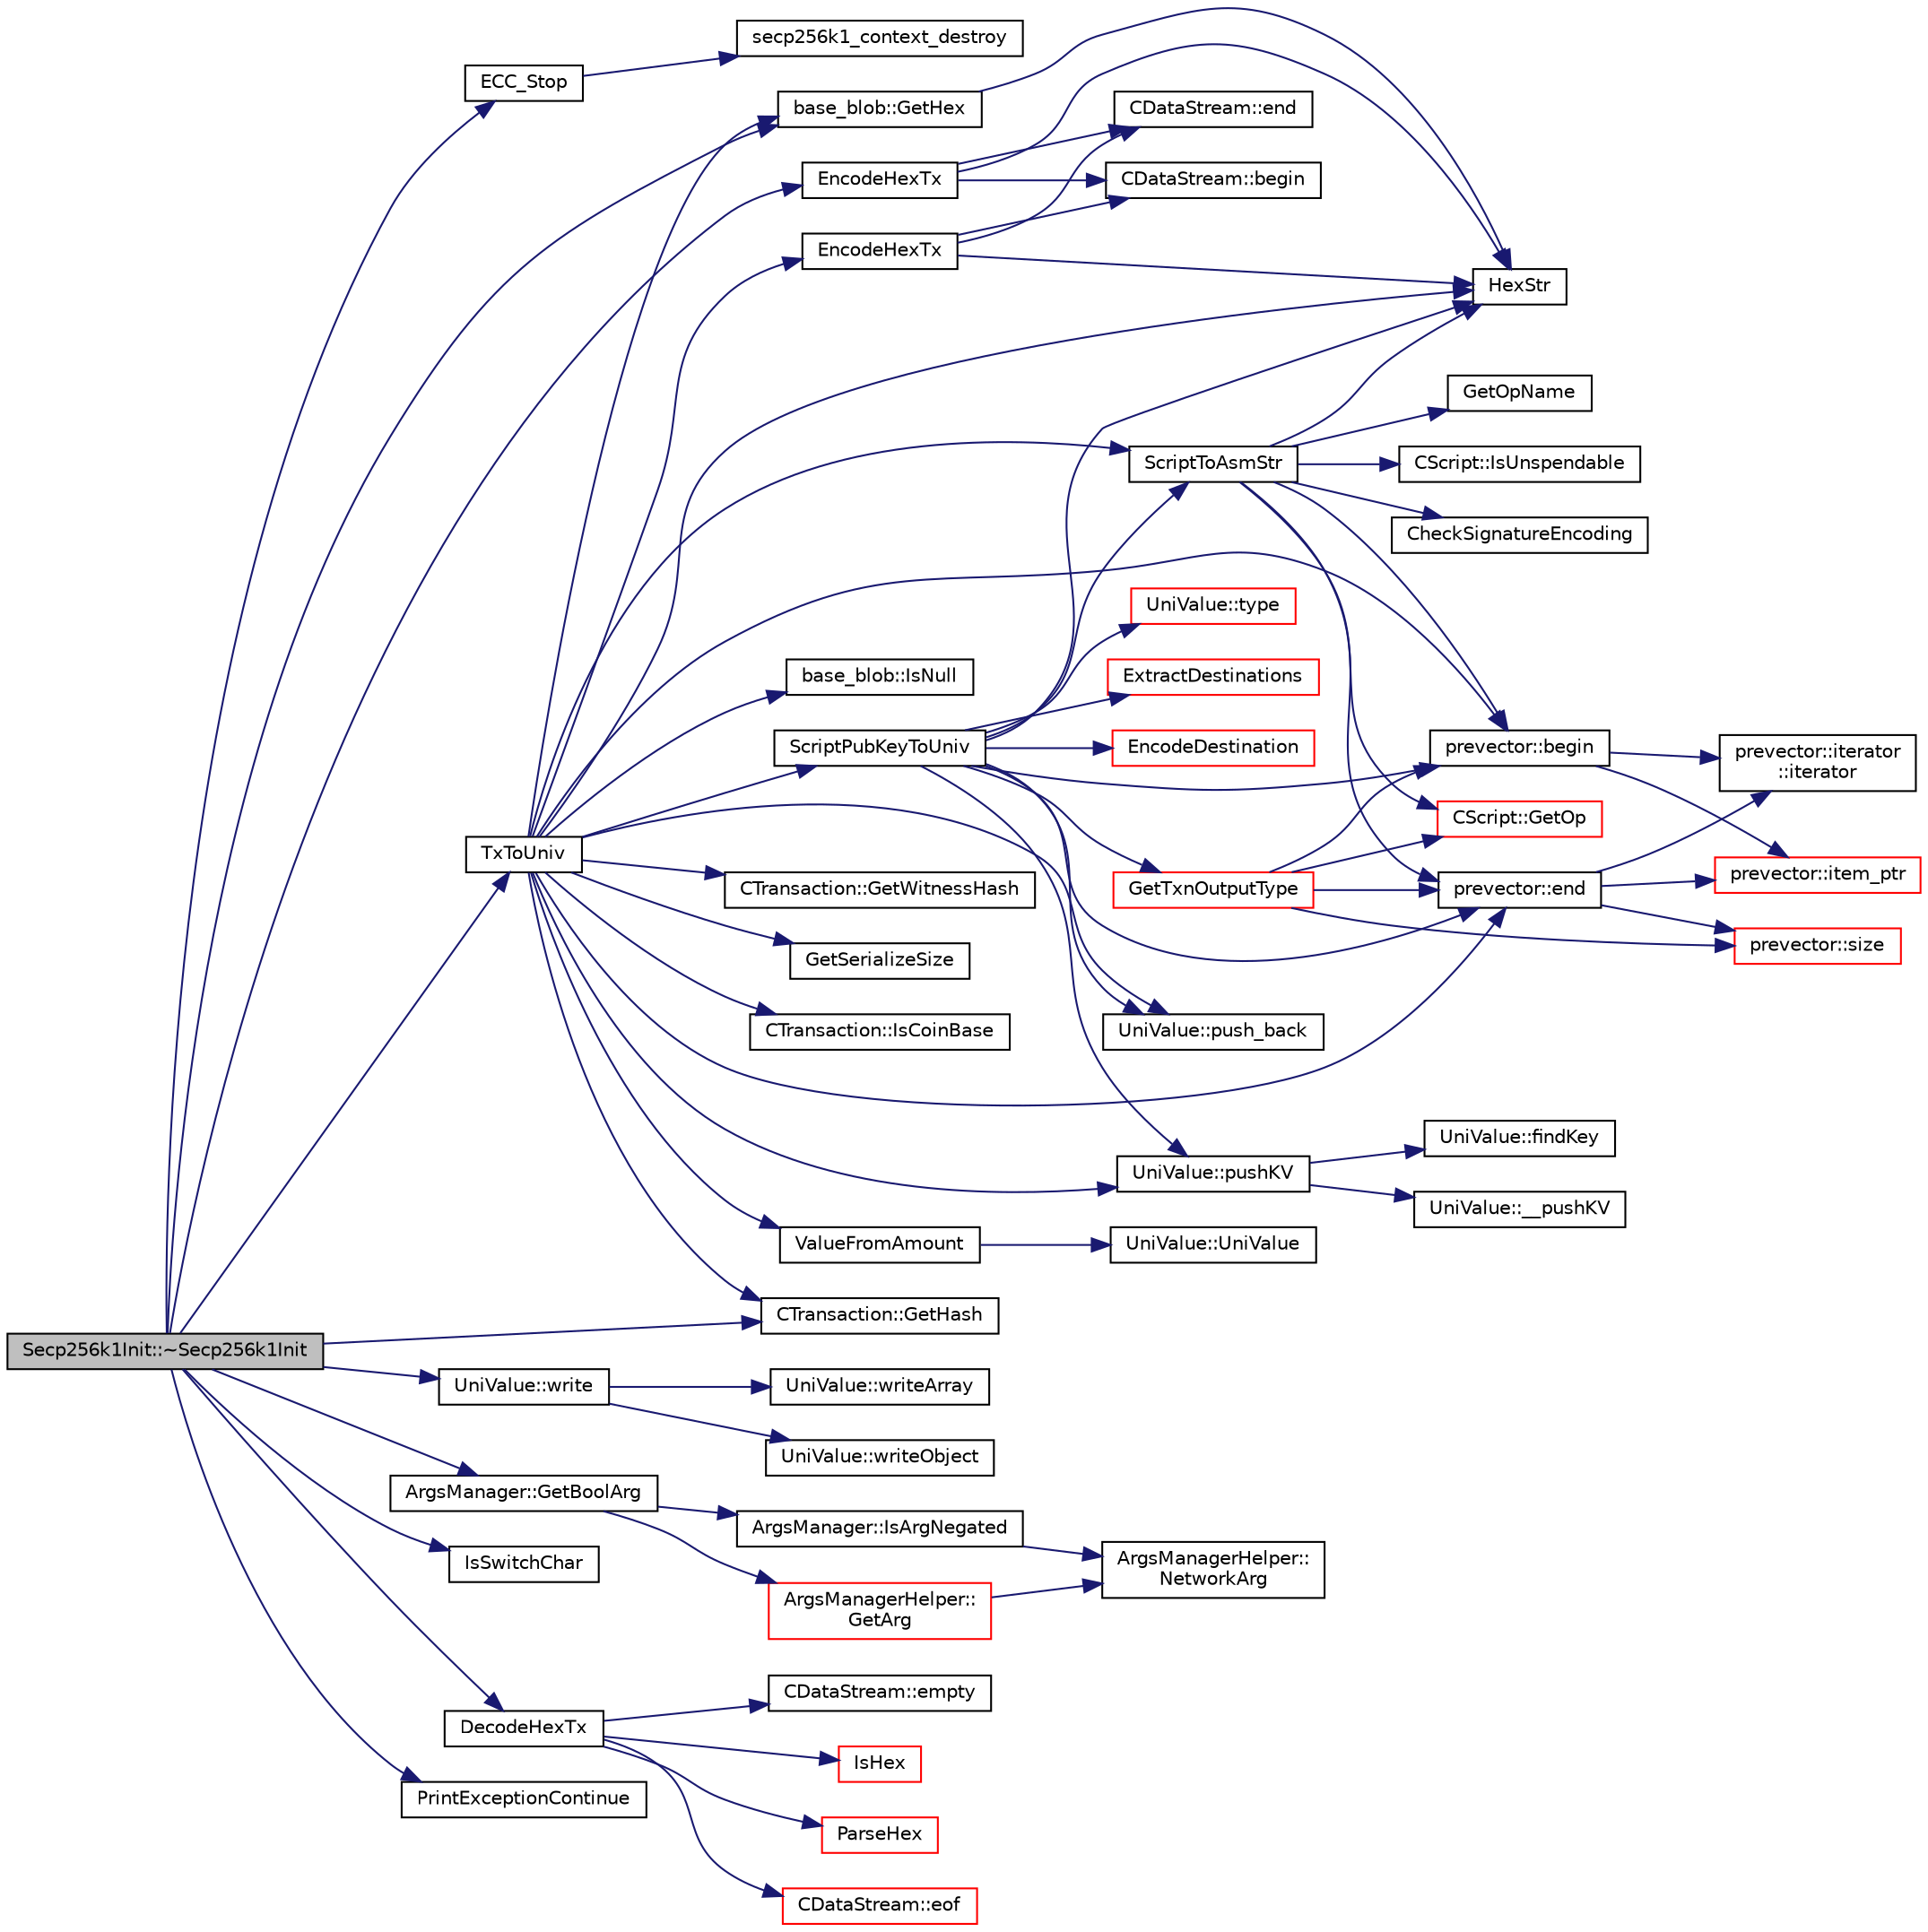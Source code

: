 digraph "Secp256k1Init::~Secp256k1Init"
{
  edge [fontname="Helvetica",fontsize="10",labelfontname="Helvetica",labelfontsize="10"];
  node [fontname="Helvetica",fontsize="10",shape=record];
  rankdir="LR";
  Node1 [label="Secp256k1Init::~Secp256k1Init",height=0.2,width=0.4,color="black", fillcolor="grey75", style="filled", fontcolor="black"];
  Node1 -> Node2 [color="midnightblue",fontsize="10",style="solid",fontname="Helvetica"];
  Node2 [label="ECC_Stop",height=0.2,width=0.4,color="black", fillcolor="white", style="filled",URL="$key_8cpp.html#af3410be5ada18a4d8e9edcd3b0d261c9",tooltip="Deinitialize the elliptic curve support. "];
  Node2 -> Node3 [color="midnightblue",fontsize="10",style="solid",fontname="Helvetica"];
  Node3 [label="secp256k1_context_destroy",height=0.2,width=0.4,color="black", fillcolor="white", style="filled",URL="$secp256k1_8h.html#af8569fb9aa73c0acf46afce4df662950",tooltip="Destroy a secp256k1 context object. "];
  Node1 -> Node4 [color="midnightblue",fontsize="10",style="solid",fontname="Helvetica"];
  Node4 [label="TxToUniv",height=0.2,width=0.4,color="black", fillcolor="white", style="filled",URL="$core__io_8h.html#a96af8e1e5f4236f7e0a1a757c3fc8c4c"];
  Node4 -> Node5 [color="midnightblue",fontsize="10",style="solid",fontname="Helvetica"];
  Node5 [label="UniValue::pushKV",height=0.2,width=0.4,color="black", fillcolor="white", style="filled",URL="$class_uni_value.html#abab649c2dbd593233de6364254456026"];
  Node5 -> Node6 [color="midnightblue",fontsize="10",style="solid",fontname="Helvetica"];
  Node6 [label="UniValue::findKey",height=0.2,width=0.4,color="black", fillcolor="white", style="filled",URL="$class_uni_value.html#a0b2da6f10943e899d304a28ef1a12094"];
  Node5 -> Node7 [color="midnightblue",fontsize="10",style="solid",fontname="Helvetica"];
  Node7 [label="UniValue::__pushKV",height=0.2,width=0.4,color="black", fillcolor="white", style="filled",URL="$class_uni_value.html#a505a2087cb7d9ee51d24a97a5cc7910c"];
  Node4 -> Node8 [color="midnightblue",fontsize="10",style="solid",fontname="Helvetica"];
  Node8 [label="CTransaction::GetHash",height=0.2,width=0.4,color="black", fillcolor="white", style="filled",URL="$class_c_transaction.html#afb3b0e4dc81349259ba6526a34e88990"];
  Node4 -> Node9 [color="midnightblue",fontsize="10",style="solid",fontname="Helvetica"];
  Node9 [label="base_blob::GetHex",height=0.2,width=0.4,color="black", fillcolor="white", style="filled",URL="$classbase__blob.html#a9541747b1f91f9469ac0aff90665bd32"];
  Node9 -> Node10 [color="midnightblue",fontsize="10",style="solid",fontname="Helvetica"];
  Node10 [label="HexStr",height=0.2,width=0.4,color="black", fillcolor="white", style="filled",URL="$strencodings_8h.html#af003e10d5d34c3271ca57ec79059a5ae"];
  Node4 -> Node11 [color="midnightblue",fontsize="10",style="solid",fontname="Helvetica"];
  Node11 [label="CTransaction::GetWitnessHash",height=0.2,width=0.4,color="black", fillcolor="white", style="filled",URL="$class_c_transaction.html#a194d98bf4da4f2ac528feb4515e0b7a3"];
  Node4 -> Node12 [color="midnightblue",fontsize="10",style="solid",fontname="Helvetica"];
  Node12 [label="GetSerializeSize",height=0.2,width=0.4,color="black", fillcolor="white", style="filled",URL="$serialize_8h.html#adb5a4516b4946127a59c79d21efd61ca"];
  Node4 -> Node13 [color="midnightblue",fontsize="10",style="solid",fontname="Helvetica"];
  Node13 [label="CTransaction::IsCoinBase",height=0.2,width=0.4,color="black", fillcolor="white", style="filled",URL="$class_c_transaction.html#a274384ecbb50d71355cd287b7a6bca51"];
  Node4 -> Node10 [color="midnightblue",fontsize="10",style="solid",fontname="Helvetica"];
  Node4 -> Node14 [color="midnightblue",fontsize="10",style="solid",fontname="Helvetica"];
  Node14 [label="prevector::begin",height=0.2,width=0.4,color="black", fillcolor="white", style="filled",URL="$classprevector.html#aa9210cbe708412a70868d6e0bca844c9"];
  Node14 -> Node15 [color="midnightblue",fontsize="10",style="solid",fontname="Helvetica"];
  Node15 [label="prevector::iterator\l::iterator",height=0.2,width=0.4,color="black", fillcolor="white", style="filled",URL="$classprevector_1_1iterator.html#ae9dd2b5e8d96f866e4b05d6b7535f285"];
  Node14 -> Node16 [color="midnightblue",fontsize="10",style="solid",fontname="Helvetica"];
  Node16 [label="prevector::item_ptr",height=0.2,width=0.4,color="red", fillcolor="white", style="filled",URL="$classprevector.html#a59f1d7bcbc751cfa0faddd7ffa184846"];
  Node4 -> Node17 [color="midnightblue",fontsize="10",style="solid",fontname="Helvetica"];
  Node17 [label="prevector::end",height=0.2,width=0.4,color="black", fillcolor="white", style="filled",URL="$classprevector.html#aab7f6e13a3cac85cc340fc6b90c5365c"];
  Node17 -> Node15 [color="midnightblue",fontsize="10",style="solid",fontname="Helvetica"];
  Node17 -> Node16 [color="midnightblue",fontsize="10",style="solid",fontname="Helvetica"];
  Node17 -> Node18 [color="midnightblue",fontsize="10",style="solid",fontname="Helvetica"];
  Node18 [label="prevector::size",height=0.2,width=0.4,color="red", fillcolor="white", style="filled",URL="$classprevector.html#a8430c39b212986d6cd2ba9d6fa939241"];
  Node4 -> Node19 [color="midnightblue",fontsize="10",style="solid",fontname="Helvetica"];
  Node19 [label="ScriptToAsmStr",height=0.2,width=0.4,color="black", fillcolor="white", style="filled",URL="$core__write_8cpp.html#accaf6e3c14d2f3045f85984aa9cec2c8",tooltip="Create the assembly string representation of a CScript object. "];
  Node19 -> Node14 [color="midnightblue",fontsize="10",style="solid",fontname="Helvetica"];
  Node19 -> Node17 [color="midnightblue",fontsize="10",style="solid",fontname="Helvetica"];
  Node19 -> Node20 [color="midnightblue",fontsize="10",style="solid",fontname="Helvetica"];
  Node20 [label="CScript::GetOp",height=0.2,width=0.4,color="red", fillcolor="white", style="filled",URL="$class_c_script.html#ae06205f908e430eaf428922ea3997c1b"];
  Node19 -> Node21 [color="midnightblue",fontsize="10",style="solid",fontname="Helvetica"];
  Node21 [label="CScript::IsUnspendable",height=0.2,width=0.4,color="black", fillcolor="white", style="filled",URL="$class_c_script.html#a5d8efd005dde9242d88212c8b7fdb696",tooltip="Returns whether the script is guaranteed to fail at execution, regardless of the initial stack..."];
  Node19 -> Node22 [color="midnightblue",fontsize="10",style="solid",fontname="Helvetica"];
  Node22 [label="CheckSignatureEncoding",height=0.2,width=0.4,color="black", fillcolor="white", style="filled",URL="$interpreter_8cpp.html#a4e9bf849122ca85e8010906bb23a2a40"];
  Node19 -> Node10 [color="midnightblue",fontsize="10",style="solid",fontname="Helvetica"];
  Node19 -> Node23 [color="midnightblue",fontsize="10",style="solid",fontname="Helvetica"];
  Node23 [label="GetOpName",height=0.2,width=0.4,color="black", fillcolor="white", style="filled",URL="$script_8cpp.html#a573587022d52d3542eb6fbf5a1190489"];
  Node4 -> Node24 [color="midnightblue",fontsize="10",style="solid",fontname="Helvetica"];
  Node24 [label="UniValue::push_back",height=0.2,width=0.4,color="black", fillcolor="white", style="filled",URL="$class_uni_value.html#a944cd1b59b040cd24c9f46b55a68d49a"];
  Node4 -> Node25 [color="midnightblue",fontsize="10",style="solid",fontname="Helvetica"];
  Node25 [label="ValueFromAmount",height=0.2,width=0.4,color="black", fillcolor="white", style="filled",URL="$core__write_8cpp.html#a513e384f1d458abddd1bf9be05125947"];
  Node25 -> Node26 [color="midnightblue",fontsize="10",style="solid",fontname="Helvetica"];
  Node26 [label="UniValue::UniValue",height=0.2,width=0.4,color="black", fillcolor="white", style="filled",URL="$class_uni_value.html#aa554610302e7e028dcdc78dcdf87d410"];
  Node4 -> Node27 [color="midnightblue",fontsize="10",style="solid",fontname="Helvetica"];
  Node27 [label="ScriptPubKeyToUniv",height=0.2,width=0.4,color="black", fillcolor="white", style="filled",URL="$core__write_8cpp.html#a4a51bf7268adbdcd58e7af445ea4db61"];
  Node27 -> Node28 [color="midnightblue",fontsize="10",style="solid",fontname="Helvetica"];
  Node28 [label="UniValue::type",height=0.2,width=0.4,color="red", fillcolor="white", style="filled",URL="$class_uni_value.html#aa9c595a1e1a560e35eff5e8b6d8d859a"];
  Node27 -> Node5 [color="midnightblue",fontsize="10",style="solid",fontname="Helvetica"];
  Node27 -> Node19 [color="midnightblue",fontsize="10",style="solid",fontname="Helvetica"];
  Node27 -> Node10 [color="midnightblue",fontsize="10",style="solid",fontname="Helvetica"];
  Node27 -> Node14 [color="midnightblue",fontsize="10",style="solid",fontname="Helvetica"];
  Node27 -> Node17 [color="midnightblue",fontsize="10",style="solid",fontname="Helvetica"];
  Node27 -> Node29 [color="midnightblue",fontsize="10",style="solid",fontname="Helvetica"];
  Node29 [label="ExtractDestinations",height=0.2,width=0.4,color="red", fillcolor="white", style="filled",URL="$standard_8cpp.html#a49e36ddce090cc66aba405c0755c8be7",tooltip="Parse a standard scriptPubKey with one or more destination addresses. "];
  Node27 -> Node30 [color="midnightblue",fontsize="10",style="solid",fontname="Helvetica"];
  Node30 [label="GetTxnOutputType",height=0.2,width=0.4,color="red", fillcolor="white", style="filled",URL="$standard_8cpp.html#a998a2df1a42dc68c4cffa9933aa713c2",tooltip="Get the name of a txnouttype as a C string, or nullptr if unknown. "];
  Node30 -> Node18 [color="midnightblue",fontsize="10",style="solid",fontname="Helvetica"];
  Node30 -> Node14 [color="midnightblue",fontsize="10",style="solid",fontname="Helvetica"];
  Node30 -> Node20 [color="midnightblue",fontsize="10",style="solid",fontname="Helvetica"];
  Node30 -> Node17 [color="midnightblue",fontsize="10",style="solid",fontname="Helvetica"];
  Node27 -> Node24 [color="midnightblue",fontsize="10",style="solid",fontname="Helvetica"];
  Node27 -> Node31 [color="midnightblue",fontsize="10",style="solid",fontname="Helvetica"];
  Node31 [label="EncodeDestination",height=0.2,width=0.4,color="red", fillcolor="white", style="filled",URL="$key__io_8cpp.html#a69b845c325e6bf516251cd3a67fe1df7"];
  Node4 -> Node32 [color="midnightblue",fontsize="10",style="solid",fontname="Helvetica"];
  Node32 [label="base_blob::IsNull",height=0.2,width=0.4,color="black", fillcolor="white", style="filled",URL="$classbase__blob.html#aff2f3d1d623d91b6895a6a153434770e"];
  Node4 -> Node33 [color="midnightblue",fontsize="10",style="solid",fontname="Helvetica"];
  Node33 [label="EncodeHexTx",height=0.2,width=0.4,color="black", fillcolor="white", style="filled",URL="$core__write_8cpp.html#ae2f8819dc2e2c7602a88e5daf58d2cb7"];
  Node33 -> Node10 [color="midnightblue",fontsize="10",style="solid",fontname="Helvetica"];
  Node33 -> Node34 [color="midnightblue",fontsize="10",style="solid",fontname="Helvetica"];
  Node34 [label="CDataStream::begin",height=0.2,width=0.4,color="black", fillcolor="white", style="filled",URL="$class_c_data_stream.html#a5b9e70188c662f4e9496066472af213e"];
  Node33 -> Node35 [color="midnightblue",fontsize="10",style="solid",fontname="Helvetica"];
  Node35 [label="CDataStream::end",height=0.2,width=0.4,color="black", fillcolor="white", style="filled",URL="$class_c_data_stream.html#a1c22182691412ed9e0a30b719d388f31"];
  Node1 -> Node36 [color="midnightblue",fontsize="10",style="solid",fontname="Helvetica"];
  Node36 [label="UniValue::write",height=0.2,width=0.4,color="black", fillcolor="white", style="filled",URL="$class_uni_value.html#a72b677e70621a945bb032ecca2b2b3a6"];
  Node36 -> Node37 [color="midnightblue",fontsize="10",style="solid",fontname="Helvetica"];
  Node37 [label="UniValue::writeObject",height=0.2,width=0.4,color="black", fillcolor="white", style="filled",URL="$class_uni_value.html#aa1f0d51b3baedf0e85f40580c35f8a27"];
  Node36 -> Node38 [color="midnightblue",fontsize="10",style="solid",fontname="Helvetica"];
  Node38 [label="UniValue::writeArray",height=0.2,width=0.4,color="black", fillcolor="white", style="filled",URL="$class_uni_value.html#a2d0ea783481b15b7f6bd5d0aa807f1b0"];
  Node1 -> Node8 [color="midnightblue",fontsize="10",style="solid",fontname="Helvetica"];
  Node1 -> Node9 [color="midnightblue",fontsize="10",style="solid",fontname="Helvetica"];
  Node1 -> Node39 [color="midnightblue",fontsize="10",style="solid",fontname="Helvetica"];
  Node39 [label="EncodeHexTx",height=0.2,width=0.4,color="black", fillcolor="white", style="filled",URL="$core__io_8h.html#aadd59c0793b3ccee08ad1c3f4557c1c3"];
  Node39 -> Node10 [color="midnightblue",fontsize="10",style="solid",fontname="Helvetica"];
  Node39 -> Node34 [color="midnightblue",fontsize="10",style="solid",fontname="Helvetica"];
  Node39 -> Node35 [color="midnightblue",fontsize="10",style="solid",fontname="Helvetica"];
  Node1 -> Node40 [color="midnightblue",fontsize="10",style="solid",fontname="Helvetica"];
  Node40 [label="ArgsManager::GetBoolArg",height=0.2,width=0.4,color="black", fillcolor="white", style="filled",URL="$class_args_manager.html#a690fd2e1bae8f2de37bbcf0583d0b3ad",tooltip="Return boolean argument or default value. "];
  Node40 -> Node41 [color="midnightblue",fontsize="10",style="solid",fontname="Helvetica"];
  Node41 [label="ArgsManager::IsArgNegated",height=0.2,width=0.4,color="black", fillcolor="white", style="filled",URL="$class_args_manager.html#a279ccbf7bbe9de5dceb8c6bfd1736583",tooltip="Return true if the argument was originally passed as a negated option, i.e. "];
  Node41 -> Node42 [color="midnightblue",fontsize="10",style="solid",fontname="Helvetica"];
  Node42 [label="ArgsManagerHelper::\lNetworkArg",height=0.2,width=0.4,color="black", fillcolor="white", style="filled",URL="$class_args_manager_helper.html#a863ddbcfbd113cf88cf622a0a4e32c1d",tooltip="Convert regular argument into the network-specific setting. "];
  Node40 -> Node43 [color="midnightblue",fontsize="10",style="solid",fontname="Helvetica"];
  Node43 [label="ArgsManagerHelper::\lGetArg",height=0.2,width=0.4,color="red", fillcolor="white", style="filled",URL="$class_args_manager_helper.html#aa4f8f77dc468b29cffe50513c78a87cd"];
  Node43 -> Node42 [color="midnightblue",fontsize="10",style="solid",fontname="Helvetica"];
  Node1 -> Node44 [color="midnightblue",fontsize="10",style="solid",fontname="Helvetica"];
  Node44 [label="IsSwitchChar",height=0.2,width=0.4,color="black", fillcolor="white", style="filled",URL="$system_8h.html#ac0165e18ce3be89a2e0731e27d54b478"];
  Node1 -> Node45 [color="midnightblue",fontsize="10",style="solid",fontname="Helvetica"];
  Node45 [label="DecodeHexTx",height=0.2,width=0.4,color="black", fillcolor="white", style="filled",URL="$core__io_8h.html#a3f153b5f7a47edc0156d4c65e1f24720"];
  Node45 -> Node46 [color="midnightblue",fontsize="10",style="solid",fontname="Helvetica"];
  Node46 [label="IsHex",height=0.2,width=0.4,color="red", fillcolor="white", style="filled",URL="$strencodings_8cpp.html#a9f23401f4b871ed693f7a96a9ba40c58"];
  Node45 -> Node47 [color="midnightblue",fontsize="10",style="solid",fontname="Helvetica"];
  Node47 [label="ParseHex",height=0.2,width=0.4,color="red", fillcolor="white", style="filled",URL="$strencodings_8cpp.html#a5a787187ddd5c52baae692350ec5a2cb"];
  Node45 -> Node48 [color="midnightblue",fontsize="10",style="solid",fontname="Helvetica"];
  Node48 [label="CDataStream::eof",height=0.2,width=0.4,color="red", fillcolor="white", style="filled",URL="$class_c_data_stream.html#abf5a9f3a26a56ef1ea1fb56b674677bf"];
  Node45 -> Node49 [color="midnightblue",fontsize="10",style="solid",fontname="Helvetica"];
  Node49 [label="CDataStream::empty",height=0.2,width=0.4,color="black", fillcolor="white", style="filled",URL="$class_c_data_stream.html#a6e50e788d33080ac804e4d8ba7150279"];
  Node1 -> Node50 [color="midnightblue",fontsize="10",style="solid",fontname="Helvetica"];
  Node50 [label="PrintExceptionContinue",height=0.2,width=0.4,color="black", fillcolor="white", style="filled",URL="$system_8cpp.html#aaada8c5faa502eb0c33fc01294955db8"];
}
